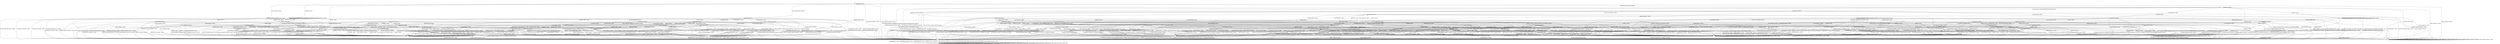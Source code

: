 digraph h20 {
s0 [label="s0"];
s1 [label="s1"];
s2 [label="s2"];
s6 [label="s6"];
s10 [label="s10"];
s12 [label="s12"];
s39 [label="s39"];
s41 [label="s41"];
s3 [label="s3"];
s4 [label="s4"];
s7 [label="s7"];
s8 [label="s8"];
s9 [label="s9"];
s11 [label="s11"];
s13 [label="s13"];
s40 [label="s40"];
s43 [label="s43"];
s45 [label="s45"];
s47 [label="s47"];
s56 [label="s56"];
s58 [label="s58"];
s5 [label="s5"];
s14 [label="s14"];
s15 [label="s15"];
s18 [label="s18"];
s19 [label="s19"];
s20 [label="s20"];
s23 [label="s23"];
s24 [label="s24"];
s29 [label="s29"];
s46 [label="s46"];
s48 [label="s48"];
s49 [label="s49"];
s50 [label="s50"];
s57 [label="s57"];
s59 [label="s59"];
s60 [label="s60"];
s62 [label="s62"];
s67 [label="s67"];
s16 [label="s16"];
s21 [label="s21"];
s22 [label="s22"];
s25 [label="s25"];
s26 [label="s26"];
s27 [label="s27"];
s30 [label="s30"];
s31 [label="s31"];
s32 [label="s32"];
s35 [label="s35"];
s51 [label="s51"];
s61 [label="s61"];
s63 [label="s63"];
s64 [label="s64"];
s65 [label="s65"];
s17 [label="s17"];
s28 [label="s28"];
s33 [label="s33"];
s34 [label="s34"];
s36 [label="s36"];
s37 [label="s37"];
s42 [label="s42"];
s52 [label="s52"];
s66 [label="s66"];
s68 [label="s68"];
s38 [label="s38"];
s44 [label="s44"];
s53 [label="s53"];
s55 [label="s55"];
s69 [label="s69"];
s70 [label="s70"];
s74 [label="s74"];
s54 [label="s54"];
s71 [label="s71"];
s73 [label="s73"];
s72 [label="s72"];
s0 -> s1 [label="RSA_CLIENT_HELLO / HELLO_VERIFY_REQUEST"];
s0 -> s2 [label="RSA_CLIENT_KEY_EXCHANGE / TIMEOUT"];
s0 -> s10 [label="CHANGE_CIPHER_SPEC / TIMEOUT"];
s0 -> s12 [label="FINISHED / TIMEOUT"];
s0 -> s0 [label="APPLICATION / TIMEOUT"];
s0 -> s39 [label="CERTIFICATE / TIMEOUT"];
s0 -> s41 [label="EMPTY_CERTIFICATE / TIMEOUT"];
s0 -> s12 [label="CERTIFICATE_VERIFY / TIMEOUT"];
s0 -> s6 [label="Alert(WARNING,CLOSE_NOTIFY) / TIMEOUT"];
s0 -> s6 [label="Alert(FATAL,UNEXPECTED_MESSAGE) / TIMEOUT"];
s1 -> s3 [label="RSA_CLIENT_HELLO / SERVER_HELLO,CERTIFICATE,SERVER_HELLO_DONE"];
s1 -> s4 [label="RSA_CLIENT_KEY_EXCHANGE / TIMEOUT"];
s1 -> s10 [label="CHANGE_CIPHER_SPEC / TIMEOUT"];
s1 -> s7 [label="FINISHED / TIMEOUT"];
s1 -> s1 [label="APPLICATION / TIMEOUT"];
s1 -> s11 [label="CERTIFICATE / TIMEOUT"];
s1 -> s13 [label="EMPTY_CERTIFICATE / TIMEOUT"];
s1 -> s7 [label="CERTIFICATE_VERIFY / TIMEOUT"];
s1 -> s6 [label="Alert(WARNING,CLOSE_NOTIFY) / Alert(WARNING,CLOSE_NOTIFY)"];
s1 -> s6 [label="Alert(FATAL,UNEXPECTED_MESSAGE) / TIMEOUT"];
s2 -> s45 [label="RSA_CLIENT_HELLO / TIMEOUT"];
s2 -> s12 [label="RSA_CLIENT_KEY_EXCHANGE / TIMEOUT"];
s2 -> s8 [label="CHANGE_CIPHER_SPEC / TIMEOUT"];
s2 -> s56 [label="FINISHED / TIMEOUT"];
s2 -> s2 [label="APPLICATION / TIMEOUT"];
s2 -> s47 [label="CERTIFICATE / TIMEOUT"];
s2 -> s47 [label="EMPTY_CERTIFICATE / TIMEOUT"];
s2 -> s40 [label="CERTIFICATE_VERIFY / TIMEOUT"];
s2 -> s6 [label="Alert(WARNING,CLOSE_NOTIFY) / TIMEOUT"];
s2 -> s6 [label="Alert(FATAL,UNEXPECTED_MESSAGE) / TIMEOUT"];
s6 -> s9 [label="RSA_CLIENT_HELLO / TIMEOUT"];
s6 -> s9 [label="RSA_CLIENT_KEY_EXCHANGE / TIMEOUT"];
s6 -> s9 [label="CHANGE_CIPHER_SPEC / TIMEOUT"];
s6 -> s9 [label="FINISHED / TIMEOUT"];
s6 -> s9 [label="APPLICATION / TIMEOUT"];
s6 -> s9 [label="CERTIFICATE / TIMEOUT"];
s6 -> s9 [label="EMPTY_CERTIFICATE / TIMEOUT"];
s6 -> s9 [label="CERTIFICATE_VERIFY / TIMEOUT"];
s6 -> s9 [label="Alert(WARNING,CLOSE_NOTIFY) / TIMEOUT"];
s6 -> s9 [label="Alert(FATAL,UNEXPECTED_MESSAGE) / TIMEOUT"];
s10 -> s10 [label="RSA_CLIENT_HELLO / TIMEOUT"];
s10 -> s10 [label="RSA_CLIENT_KEY_EXCHANGE / TIMEOUT"];
s10 -> s10 [label="CHANGE_CIPHER_SPEC / TIMEOUT"];
s10 -> s10 [label="FINISHED / TIMEOUT"];
s10 -> s10 [label="APPLICATION / TIMEOUT"];
s10 -> s10 [label="CERTIFICATE / TIMEOUT"];
s10 -> s10 [label="EMPTY_CERTIFICATE / TIMEOUT"];
s10 -> s10 [label="CERTIFICATE_VERIFY / TIMEOUT"];
s10 -> s10 [label="Alert(WARNING,CLOSE_NOTIFY) / TIMEOUT"];
s10 -> s10 [label="Alert(FATAL,UNEXPECTED_MESSAGE) / TIMEOUT"];
s12 -> s12 [label="RSA_CLIENT_HELLO / TIMEOUT"];
s12 -> s12 [label="RSA_CLIENT_KEY_EXCHANGE / TIMEOUT"];
s12 -> s10 [label="CHANGE_CIPHER_SPEC / TIMEOUT"];
s12 -> s12 [label="FINISHED / TIMEOUT"];
s12 -> s12 [label="APPLICATION / TIMEOUT"];
s12 -> s12 [label="CERTIFICATE / TIMEOUT"];
s12 -> s12 [label="EMPTY_CERTIFICATE / TIMEOUT"];
s12 -> s12 [label="CERTIFICATE_VERIFY / TIMEOUT"];
s12 -> s6 [label="Alert(WARNING,CLOSE_NOTIFY) / TIMEOUT"];
s12 -> s6 [label="Alert(FATAL,UNEXPECTED_MESSAGE) / TIMEOUT"];
s39 -> s39 [label="RSA_CLIENT_HELLO / TIMEOUT"];
s39 -> s39 [label="RSA_CLIENT_KEY_EXCHANGE / TIMEOUT"];
s39 -> s10 [label="CHANGE_CIPHER_SPEC / TIMEOUT"];
s39 -> s39 [label="FINISHED / TIMEOUT"];
s39 -> s39 [label="APPLICATION / TIMEOUT"];
s39 -> s12 [label="CERTIFICATE / TIMEOUT"];
s39 -> s12 [label="EMPTY_CERTIFICATE / TIMEOUT"];
s39 -> s43 [label="CERTIFICATE_VERIFY / TIMEOUT"];
s39 -> s6 [label="Alert(WARNING,CLOSE_NOTIFY) / TIMEOUT"];
s39 -> s6 [label="Alert(FATAL,UNEXPECTED_MESSAGE) / TIMEOUT"];
s41 -> s41 [label="RSA_CLIENT_HELLO / TIMEOUT"];
s41 -> s47 [label="RSA_CLIENT_KEY_EXCHANGE / TIMEOUT"];
s41 -> s8 [label="CHANGE_CIPHER_SPEC / TIMEOUT"];
s41 -> s58 [label="FINISHED / TIMEOUT"];
s41 -> s41 [label="APPLICATION / TIMEOUT"];
s41 -> s12 [label="CERTIFICATE / TIMEOUT"];
s41 -> s12 [label="EMPTY_CERTIFICATE / TIMEOUT"];
s41 -> s43 [label="CERTIFICATE_VERIFY / TIMEOUT"];
s41 -> s6 [label="Alert(WARNING,CLOSE_NOTIFY) / TIMEOUT"];
s41 -> s6 [label="Alert(FATAL,UNEXPECTED_MESSAGE) / TIMEOUT"];
s3 -> s6 [label="RSA_CLIENT_HELLO / Alert(FATAL,UNEXPECTED_MESSAGE)"];
s3 -> s14 [label="RSA_CLIENT_KEY_EXCHANGE / TIMEOUT"];
s3 -> s10 [label="CHANGE_CIPHER_SPEC / TIMEOUT"];
s3 -> s7 [label="FINISHED / TIMEOUT"];
s3 -> s3 [label="APPLICATION / TIMEOUT"];
s3 -> s11 [label="CERTIFICATE / TIMEOUT"];
s3 -> s13 [label="EMPTY_CERTIFICATE / TIMEOUT"];
s3 -> s7 [label="CERTIFICATE_VERIFY / TIMEOUT"];
s3 -> s6 [label="Alert(WARNING,CLOSE_NOTIFY) / Alert(WARNING,CLOSE_NOTIFY)"];
s3 -> s6 [label="Alert(FATAL,UNEXPECTED_MESSAGE) / TIMEOUT"];
s4 -> s19 [label="RSA_CLIENT_HELLO / TIMEOUT"];
s4 -> s7 [label="RSA_CLIENT_KEY_EXCHANGE / TIMEOUT"];
s4 -> s5 [label="CHANGE_CIPHER_SPEC / TIMEOUT"];
s4 -> s29 [label="FINISHED / TIMEOUT"];
s4 -> s4 [label="APPLICATION / TIMEOUT"];
s4 -> s23 [label="CERTIFICATE / TIMEOUT"];
s4 -> s23 [label="EMPTY_CERTIFICATE / TIMEOUT"];
s4 -> s15 [label="CERTIFICATE_VERIFY / TIMEOUT"];
s4 -> s6 [label="Alert(WARNING,CLOSE_NOTIFY) / Alert(WARNING,CLOSE_NOTIFY)"];
s4 -> s6 [label="Alert(FATAL,UNEXPECTED_MESSAGE) / TIMEOUT"];
s7 -> s7 [label="RSA_CLIENT_HELLO / TIMEOUT"];
s7 -> s7 [label="RSA_CLIENT_KEY_EXCHANGE / TIMEOUT"];
s7 -> s10 [label="CHANGE_CIPHER_SPEC / TIMEOUT"];
s7 -> s7 [label="FINISHED / TIMEOUT"];
s7 -> s7 [label="APPLICATION / TIMEOUT"];
s7 -> s7 [label="CERTIFICATE / TIMEOUT"];
s7 -> s7 [label="EMPTY_CERTIFICATE / TIMEOUT"];
s7 -> s7 [label="CERTIFICATE_VERIFY / TIMEOUT"];
s7 -> s6 [label="Alert(WARNING,CLOSE_NOTIFY) / Alert(WARNING,CLOSE_NOTIFY)"];
s7 -> s6 [label="Alert(FATAL,UNEXPECTED_MESSAGE) / TIMEOUT"];
s8 -> s6 [label="RSA_CLIENT_HELLO / TIMEOUT"];
s8 -> s6 [label="RSA_CLIENT_KEY_EXCHANGE / TIMEOUT"];
s8 -> s10 [label="CHANGE_CIPHER_SPEC / TIMEOUT"];
s8 -> s6 [label="FINISHED / TIMEOUT"];
s8 -> s8 [label="APPLICATION / TIMEOUT"];
s8 -> s6 [label="CERTIFICATE / TIMEOUT"];
s8 -> s6 [label="EMPTY_CERTIFICATE / TIMEOUT"];
s8 -> s6 [label="CERTIFICATE_VERIFY / TIMEOUT"];
s8 -> s8 [label="Alert(WARNING,CLOSE_NOTIFY) / TIMEOUT"];
s8 -> s8 [label="Alert(FATAL,UNEXPECTED_MESSAGE) / TIMEOUT"];
s9 -> s9 [label="RSA_CLIENT_HELLO / SOCKET_CLOSED"];
s9 -> s9 [label="RSA_CLIENT_KEY_EXCHANGE / SOCKET_CLOSED"];
s9 -> s9 [label="CHANGE_CIPHER_SPEC / SOCKET_CLOSED"];
s9 -> s9 [label="FINISHED / SOCKET_CLOSED"];
s9 -> s9 [label="APPLICATION / SOCKET_CLOSED"];
s9 -> s9 [label="CERTIFICATE / SOCKET_CLOSED"];
s9 -> s9 [label="EMPTY_CERTIFICATE / SOCKET_CLOSED"];
s9 -> s9 [label="CERTIFICATE_VERIFY / SOCKET_CLOSED"];
s9 -> s9 [label="Alert(WARNING,CLOSE_NOTIFY) / SOCKET_CLOSED"];
s9 -> s9 [label="Alert(FATAL,UNEXPECTED_MESSAGE) / SOCKET_CLOSED"];
s11 -> s11 [label="RSA_CLIENT_HELLO / TIMEOUT"];
s11 -> s11 [label="RSA_CLIENT_KEY_EXCHANGE / TIMEOUT"];
s11 -> s10 [label="CHANGE_CIPHER_SPEC / TIMEOUT"];
s11 -> s11 [label="FINISHED / TIMEOUT"];
s11 -> s11 [label="APPLICATION / TIMEOUT"];
s11 -> s7 [label="CERTIFICATE / TIMEOUT"];
s11 -> s7 [label="EMPTY_CERTIFICATE / TIMEOUT"];
s11 -> s18 [label="CERTIFICATE_VERIFY / TIMEOUT"];
s11 -> s6 [label="Alert(WARNING,CLOSE_NOTIFY) / Alert(WARNING,CLOSE_NOTIFY)"];
s11 -> s6 [label="Alert(FATAL,UNEXPECTED_MESSAGE) / TIMEOUT"];
s13 -> s20 [label="RSA_CLIENT_HELLO / TIMEOUT"];
s13 -> s23 [label="RSA_CLIENT_KEY_EXCHANGE / TIMEOUT"];
s13 -> s5 [label="CHANGE_CIPHER_SPEC / TIMEOUT"];
s13 -> s24 [label="FINISHED / TIMEOUT"];
s13 -> s13 [label="APPLICATION / TIMEOUT"];
s13 -> s7 [label="CERTIFICATE / TIMEOUT"];
s13 -> s7 [label="EMPTY_CERTIFICATE / TIMEOUT"];
s13 -> s18 [label="CERTIFICATE_VERIFY / TIMEOUT"];
s13 -> s6 [label="Alert(WARNING,CLOSE_NOTIFY) / Alert(WARNING,CLOSE_NOTIFY)"];
s13 -> s6 [label="Alert(FATAL,UNEXPECTED_MESSAGE) / TIMEOUT"];
s40 -> s46 [label="RSA_CLIENT_HELLO / TIMEOUT"];
s40 -> s12 [label="RSA_CLIENT_KEY_EXCHANGE / TIMEOUT"];
s40 -> s8 [label="CHANGE_CIPHER_SPEC / TIMEOUT"];
s40 -> s57 [label="FINISHED / TIMEOUT"];
s40 -> s40 [label="APPLICATION / TIMEOUT"];
s40 -> s48 [label="CERTIFICATE / TIMEOUT"];
s40 -> s48 [label="EMPTY_CERTIFICATE / TIMEOUT"];
s40 -> s12 [label="CERTIFICATE_VERIFY / TIMEOUT"];
s40 -> s6 [label="Alert(WARNING,CLOSE_NOTIFY) / TIMEOUT"];
s40 -> s6 [label="Alert(FATAL,UNEXPECTED_MESSAGE) / TIMEOUT"];
s43 -> s49 [label="RSA_CLIENT_HELLO / TIMEOUT"];
s43 -> s48 [label="RSA_CLIENT_KEY_EXCHANGE / TIMEOUT"];
s43 -> s8 [label="CHANGE_CIPHER_SPEC / TIMEOUT"];
s43 -> s59 [label="FINISHED / TIMEOUT"];
s43 -> s43 [label="APPLICATION / TIMEOUT"];
s43 -> s12 [label="CERTIFICATE / TIMEOUT"];
s43 -> s12 [label="EMPTY_CERTIFICATE / TIMEOUT"];
s43 -> s12 [label="CERTIFICATE_VERIFY / TIMEOUT"];
s43 -> s6 [label="Alert(WARNING,CLOSE_NOTIFY) / TIMEOUT"];
s43 -> s6 [label="Alert(FATAL,UNEXPECTED_MESSAGE) / TIMEOUT"];
s45 -> s12 [label="RSA_CLIENT_HELLO / TIMEOUT"];
s45 -> s12 [label="RSA_CLIENT_KEY_EXCHANGE / TIMEOUT"];
s45 -> s8 [label="CHANGE_CIPHER_SPEC / TIMEOUT"];
s45 -> s60 [label="FINISHED / TIMEOUT"];
s45 -> s45 [label="APPLICATION / TIMEOUT"];
s45 -> s50 [label="CERTIFICATE / TIMEOUT"];
s45 -> s50 [label="EMPTY_CERTIFICATE / TIMEOUT"];
s45 -> s46 [label="CERTIFICATE_VERIFY / TIMEOUT"];
s45 -> s6 [label="Alert(WARNING,CLOSE_NOTIFY) / TIMEOUT"];
s45 -> s6 [label="Alert(FATAL,UNEXPECTED_MESSAGE) / TIMEOUT"];
s47 -> s50 [label="RSA_CLIENT_HELLO / TIMEOUT"];
s47 -> s12 [label="RSA_CLIENT_KEY_EXCHANGE / TIMEOUT"];
s47 -> s8 [label="CHANGE_CIPHER_SPEC / TIMEOUT"];
s47 -> s62 [label="FINISHED / TIMEOUT"];
s47 -> s47 [label="APPLICATION / TIMEOUT"];
s47 -> s12 [label="CERTIFICATE / TIMEOUT"];
s47 -> s12 [label="EMPTY_CERTIFICATE / TIMEOUT"];
s47 -> s48 [label="CERTIFICATE_VERIFY / TIMEOUT"];
s47 -> s6 [label="Alert(WARNING,CLOSE_NOTIFY) / TIMEOUT"];
s47 -> s6 [label="Alert(FATAL,UNEXPECTED_MESSAGE) / TIMEOUT"];
s56 -> s60 [label="RSA_CLIENT_HELLO / TIMEOUT"];
s56 -> s12 [label="RSA_CLIENT_KEY_EXCHANGE / TIMEOUT"];
s56 -> s8 [label="CHANGE_CIPHER_SPEC / TIMEOUT"];
s56 -> s12 [label="FINISHED / TIMEOUT"];
s56 -> s56 [label="APPLICATION / TIMEOUT"];
s56 -> s62 [label="CERTIFICATE / TIMEOUT"];
s56 -> s62 [label="EMPTY_CERTIFICATE / TIMEOUT"];
s56 -> s57 [label="CERTIFICATE_VERIFY / TIMEOUT"];
s56 -> s6 [label="Alert(WARNING,CLOSE_NOTIFY) / TIMEOUT"];
s56 -> s6 [label="Alert(FATAL,UNEXPECTED_MESSAGE) / TIMEOUT"];
s58 -> s67 [label="RSA_CLIENT_HELLO / TIMEOUT"];
s58 -> s62 [label="RSA_CLIENT_KEY_EXCHANGE / TIMEOUT"];
s58 -> s8 [label="CHANGE_CIPHER_SPEC / TIMEOUT"];
s58 -> s12 [label="FINISHED / TIMEOUT"];
s58 -> s58 [label="APPLICATION / TIMEOUT"];
s58 -> s12 [label="CERTIFICATE / TIMEOUT"];
s58 -> s12 [label="EMPTY_CERTIFICATE / TIMEOUT"];
s58 -> s59 [label="CERTIFICATE_VERIFY / TIMEOUT"];
s58 -> s6 [label="Alert(WARNING,CLOSE_NOTIFY) / TIMEOUT"];
s58 -> s6 [label="Alert(FATAL,UNEXPECTED_MESSAGE) / TIMEOUT"];
s5 -> s6 [label="RSA_CLIENT_HELLO / Alert(FATAL,UNEXPECTED_MESSAGE)"];
s5 -> s6 [label="RSA_CLIENT_KEY_EXCHANGE / Alert(FATAL,UNEXPECTED_MESSAGE)"];
s5 -> s10 [label="CHANGE_CIPHER_SPEC / TIMEOUT"];
s5 -> s6 [label="FINISHED / Alert(FATAL,UNEXPECTED_MESSAGE)"];
s5 -> s5 [label="APPLICATION / TIMEOUT"];
s5 -> s6 [label="CERTIFICATE / Alert(FATAL,UNEXPECTED_MESSAGE)"];
s5 -> s6 [label="EMPTY_CERTIFICATE / Alert(FATAL,UNEXPECTED_MESSAGE)"];
s5 -> s6 [label="CERTIFICATE_VERIFY / Alert(FATAL,UNEXPECTED_MESSAGE)"];
s5 -> s5 [label="Alert(WARNING,CLOSE_NOTIFY) / TIMEOUT"];
s5 -> s5 [label="Alert(FATAL,UNEXPECTED_MESSAGE) / TIMEOUT"];
s14 -> s19 [label="RSA_CLIENT_HELLO / TIMEOUT"];
s14 -> s7 [label="RSA_CLIENT_KEY_EXCHANGE / TIMEOUT"];
s14 -> s16 [label="CHANGE_CIPHER_SPEC / TIMEOUT"];
s14 -> s29 [label="FINISHED / TIMEOUT"];
s14 -> s14 [label="APPLICATION / TIMEOUT"];
s14 -> s23 [label="CERTIFICATE / TIMEOUT"];
s14 -> s23 [label="EMPTY_CERTIFICATE / TIMEOUT"];
s14 -> s15 [label="CERTIFICATE_VERIFY / TIMEOUT"];
s14 -> s6 [label="Alert(WARNING,CLOSE_NOTIFY) / Alert(WARNING,CLOSE_NOTIFY)"];
s14 -> s6 [label="Alert(FATAL,UNEXPECTED_MESSAGE) / TIMEOUT"];
s15 -> s21 [label="RSA_CLIENT_HELLO / TIMEOUT"];
s15 -> s7 [label="RSA_CLIENT_KEY_EXCHANGE / TIMEOUT"];
s15 -> s5 [label="CHANGE_CIPHER_SPEC / TIMEOUT"];
s15 -> s30 [label="FINISHED / TIMEOUT"];
s15 -> s15 [label="APPLICATION / TIMEOUT"];
s15 -> s25 [label="CERTIFICATE / TIMEOUT"];
s15 -> s25 [label="EMPTY_CERTIFICATE / TIMEOUT"];
s15 -> s7 [label="CERTIFICATE_VERIFY / TIMEOUT"];
s15 -> s6 [label="Alert(WARNING,CLOSE_NOTIFY) / Alert(WARNING,CLOSE_NOTIFY)"];
s15 -> s6 [label="Alert(FATAL,UNEXPECTED_MESSAGE) / TIMEOUT"];
s18 -> s22 [label="RSA_CLIENT_HELLO / TIMEOUT"];
s18 -> s25 [label="RSA_CLIENT_KEY_EXCHANGE / TIMEOUT"];
s18 -> s5 [label="CHANGE_CIPHER_SPEC / TIMEOUT"];
s18 -> s26 [label="FINISHED / TIMEOUT"];
s18 -> s18 [label="APPLICATION / TIMEOUT"];
s18 -> s7 [label="CERTIFICATE / TIMEOUT"];
s18 -> s7 [label="EMPTY_CERTIFICATE / TIMEOUT"];
s18 -> s7 [label="CERTIFICATE_VERIFY / TIMEOUT"];
s18 -> s6 [label="Alert(WARNING,CLOSE_NOTIFY) / Alert(WARNING,CLOSE_NOTIFY)"];
s18 -> s6 [label="Alert(FATAL,UNEXPECTED_MESSAGE) / TIMEOUT"];
s19 -> s7 [label="RSA_CLIENT_HELLO / TIMEOUT"];
s19 -> s7 [label="RSA_CLIENT_KEY_EXCHANGE / TIMEOUT"];
s19 -> s5 [label="CHANGE_CIPHER_SPEC / TIMEOUT"];
s19 -> s31 [label="FINISHED / TIMEOUT"];
s19 -> s19 [label="APPLICATION / TIMEOUT"];
s19 -> s27 [label="CERTIFICATE / TIMEOUT"];
s19 -> s27 [label="EMPTY_CERTIFICATE / TIMEOUT"];
s19 -> s21 [label="CERTIFICATE_VERIFY / TIMEOUT"];
s19 -> s6 [label="Alert(WARNING,CLOSE_NOTIFY) / Alert(WARNING,CLOSE_NOTIFY)"];
s19 -> s6 [label="Alert(FATAL,UNEXPECTED_MESSAGE) / TIMEOUT"];
s20 -> s7 [label="RSA_CLIENT_HELLO / TIMEOUT"];
s20 -> s27 [label="RSA_CLIENT_KEY_EXCHANGE / TIMEOUT"];
s20 -> s5 [label="CHANGE_CIPHER_SPEC / TIMEOUT"];
s20 -> s32 [label="FINISHED / TIMEOUT"];
s20 -> s20 [label="APPLICATION / TIMEOUT"];
s20 -> s7 [label="CERTIFICATE / TIMEOUT"];
s20 -> s7 [label="EMPTY_CERTIFICATE / TIMEOUT"];
s20 -> s22 [label="CERTIFICATE_VERIFY / TIMEOUT"];
s20 -> s6 [label="Alert(WARNING,CLOSE_NOTIFY) / Alert(WARNING,CLOSE_NOTIFY)"];
s20 -> s6 [label="Alert(FATAL,UNEXPECTED_MESSAGE) / TIMEOUT"];
s23 -> s27 [label="RSA_CLIENT_HELLO / TIMEOUT"];
s23 -> s7 [label="RSA_CLIENT_KEY_EXCHANGE / TIMEOUT"];
s23 -> s5 [label="CHANGE_CIPHER_SPEC / TIMEOUT"];
s23 -> s35 [label="FINISHED / TIMEOUT"];
s23 -> s23 [label="APPLICATION / TIMEOUT"];
s23 -> s7 [label="CERTIFICATE / TIMEOUT"];
s23 -> s7 [label="EMPTY_CERTIFICATE / TIMEOUT"];
s23 -> s25 [label="CERTIFICATE_VERIFY / TIMEOUT"];
s23 -> s6 [label="Alert(WARNING,CLOSE_NOTIFY) / Alert(WARNING,CLOSE_NOTIFY)"];
s23 -> s6 [label="Alert(FATAL,UNEXPECTED_MESSAGE) / TIMEOUT"];
s24 -> s32 [label="RSA_CLIENT_HELLO / TIMEOUT"];
s24 -> s35 [label="RSA_CLIENT_KEY_EXCHANGE / TIMEOUT"];
s24 -> s5 [label="CHANGE_CIPHER_SPEC / TIMEOUT"];
s24 -> s7 [label="FINISHED / TIMEOUT"];
s24 -> s24 [label="APPLICATION / TIMEOUT"];
s24 -> s7 [label="CERTIFICATE / TIMEOUT"];
s24 -> s7 [label="EMPTY_CERTIFICATE / TIMEOUT"];
s24 -> s26 [label="CERTIFICATE_VERIFY / TIMEOUT"];
s24 -> s6 [label="Alert(WARNING,CLOSE_NOTIFY) / Alert(WARNING,CLOSE_NOTIFY)"];
s24 -> s6 [label="Alert(FATAL,UNEXPECTED_MESSAGE) / TIMEOUT"];
s29 -> s31 [label="RSA_CLIENT_HELLO / TIMEOUT"];
s29 -> s7 [label="RSA_CLIENT_KEY_EXCHANGE / TIMEOUT"];
s29 -> s5 [label="CHANGE_CIPHER_SPEC / TIMEOUT"];
s29 -> s7 [label="FINISHED / TIMEOUT"];
s29 -> s29 [label="APPLICATION / TIMEOUT"];
s29 -> s35 [label="CERTIFICATE / TIMEOUT"];
s29 -> s35 [label="EMPTY_CERTIFICATE / TIMEOUT"];
s29 -> s30 [label="CERTIFICATE_VERIFY / TIMEOUT"];
s29 -> s6 [label="Alert(WARNING,CLOSE_NOTIFY) / Alert(WARNING,CLOSE_NOTIFY)"];
s29 -> s6 [label="Alert(FATAL,UNEXPECTED_MESSAGE) / TIMEOUT"];
s46 -> s12 [label="RSA_CLIENT_HELLO / TIMEOUT"];
s46 -> s12 [label="RSA_CLIENT_KEY_EXCHANGE / TIMEOUT"];
s46 -> s8 [label="CHANGE_CIPHER_SPEC / TIMEOUT"];
s46 -> s61 [label="FINISHED / TIMEOUT"];
s46 -> s46 [label="APPLICATION / TIMEOUT"];
s46 -> s51 [label="CERTIFICATE / TIMEOUT"];
s46 -> s51 [label="EMPTY_CERTIFICATE / TIMEOUT"];
s46 -> s12 [label="CERTIFICATE_VERIFY / TIMEOUT"];
s46 -> s6 [label="Alert(WARNING,CLOSE_NOTIFY) / TIMEOUT"];
s46 -> s6 [label="Alert(FATAL,UNEXPECTED_MESSAGE) / TIMEOUT"];
s48 -> s51 [label="RSA_CLIENT_HELLO / TIMEOUT"];
s48 -> s12 [label="RSA_CLIENT_KEY_EXCHANGE / TIMEOUT"];
s48 -> s8 [label="CHANGE_CIPHER_SPEC / TIMEOUT"];
s48 -> s63 [label="FINISHED / TIMEOUT"];
s48 -> s48 [label="APPLICATION / TIMEOUT"];
s48 -> s12 [label="CERTIFICATE / TIMEOUT"];
s48 -> s12 [label="EMPTY_CERTIFICATE / TIMEOUT"];
s48 -> s12 [label="CERTIFICATE_VERIFY / TIMEOUT"];
s48 -> s6 [label="Alert(WARNING,CLOSE_NOTIFY) / TIMEOUT"];
s48 -> s6 [label="Alert(FATAL,UNEXPECTED_MESSAGE) / TIMEOUT"];
s49 -> s12 [label="RSA_CLIENT_HELLO / TIMEOUT"];
s49 -> s51 [label="RSA_CLIENT_KEY_EXCHANGE / TIMEOUT"];
s49 -> s8 [label="CHANGE_CIPHER_SPEC / TIMEOUT"];
s49 -> s64 [label="FINISHED / TIMEOUT"];
s49 -> s49 [label="APPLICATION / TIMEOUT"];
s49 -> s12 [label="CERTIFICATE / TIMEOUT"];
s49 -> s12 [label="EMPTY_CERTIFICATE / TIMEOUT"];
s49 -> s12 [label="CERTIFICATE_VERIFY / TIMEOUT"];
s49 -> s6 [label="Alert(WARNING,CLOSE_NOTIFY) / TIMEOUT"];
s49 -> s6 [label="Alert(FATAL,UNEXPECTED_MESSAGE) / TIMEOUT"];
s50 -> s12 [label="RSA_CLIENT_HELLO / TIMEOUT"];
s50 -> s12 [label="RSA_CLIENT_KEY_EXCHANGE / TIMEOUT"];
s50 -> s8 [label="CHANGE_CIPHER_SPEC / TIMEOUT"];
s50 -> s65 [label="FINISHED / TIMEOUT"];
s50 -> s50 [label="APPLICATION / TIMEOUT"];
s50 -> s12 [label="CERTIFICATE / TIMEOUT"];
s50 -> s12 [label="EMPTY_CERTIFICATE / TIMEOUT"];
s50 -> s51 [label="CERTIFICATE_VERIFY / TIMEOUT"];
s50 -> s6 [label="Alert(WARNING,CLOSE_NOTIFY) / TIMEOUT"];
s50 -> s6 [label="Alert(FATAL,UNEXPECTED_MESSAGE) / TIMEOUT"];
s57 -> s61 [label="RSA_CLIENT_HELLO / TIMEOUT"];
s57 -> s12 [label="RSA_CLIENT_KEY_EXCHANGE / TIMEOUT"];
s57 -> s8 [label="CHANGE_CIPHER_SPEC / TIMEOUT"];
s57 -> s12 [label="FINISHED / TIMEOUT"];
s57 -> s57 [label="APPLICATION / TIMEOUT"];
s57 -> s63 [label="CERTIFICATE / TIMEOUT"];
s57 -> s63 [label="EMPTY_CERTIFICATE / TIMEOUT"];
s57 -> s12 [label="CERTIFICATE_VERIFY / TIMEOUT"];
s57 -> s6 [label="Alert(WARNING,CLOSE_NOTIFY) / TIMEOUT"];
s57 -> s6 [label="Alert(FATAL,UNEXPECTED_MESSAGE) / TIMEOUT"];
s59 -> s64 [label="RSA_CLIENT_HELLO / TIMEOUT"];
s59 -> s63 [label="RSA_CLIENT_KEY_EXCHANGE / TIMEOUT"];
s59 -> s8 [label="CHANGE_CIPHER_SPEC / TIMEOUT"];
s59 -> s12 [label="FINISHED / TIMEOUT"];
s59 -> s59 [label="APPLICATION / TIMEOUT"];
s59 -> s12 [label="CERTIFICATE / TIMEOUT"];
s59 -> s12 [label="EMPTY_CERTIFICATE / TIMEOUT"];
s59 -> s12 [label="CERTIFICATE_VERIFY / TIMEOUT"];
s59 -> s6 [label="Alert(WARNING,CLOSE_NOTIFY) / TIMEOUT"];
s59 -> s6 [label="Alert(FATAL,UNEXPECTED_MESSAGE) / TIMEOUT"];
s60 -> s12 [label="RSA_CLIENT_HELLO / TIMEOUT"];
s60 -> s12 [label="RSA_CLIENT_KEY_EXCHANGE / TIMEOUT"];
s60 -> s8 [label="CHANGE_CIPHER_SPEC / TIMEOUT"];
s60 -> s12 [label="FINISHED / TIMEOUT"];
s60 -> s60 [label="APPLICATION / TIMEOUT"];
s60 -> s65 [label="CERTIFICATE / TIMEOUT"];
s60 -> s65 [label="EMPTY_CERTIFICATE / TIMEOUT"];
s60 -> s61 [label="CERTIFICATE_VERIFY / TIMEOUT"];
s60 -> s6 [label="Alert(WARNING,CLOSE_NOTIFY) / TIMEOUT"];
s60 -> s6 [label="Alert(FATAL,UNEXPECTED_MESSAGE) / TIMEOUT"];
s62 -> s65 [label="RSA_CLIENT_HELLO / TIMEOUT"];
s62 -> s12 [label="RSA_CLIENT_KEY_EXCHANGE / TIMEOUT"];
s62 -> s8 [label="CHANGE_CIPHER_SPEC / TIMEOUT"];
s62 -> s12 [label="FINISHED / TIMEOUT"];
s62 -> s62 [label="APPLICATION / TIMEOUT"];
s62 -> s12 [label="CERTIFICATE / TIMEOUT"];
s62 -> s12 [label="EMPTY_CERTIFICATE / TIMEOUT"];
s62 -> s63 [label="CERTIFICATE_VERIFY / TIMEOUT"];
s62 -> s6 [label="Alert(WARNING,CLOSE_NOTIFY) / TIMEOUT"];
s62 -> s6 [label="Alert(FATAL,UNEXPECTED_MESSAGE) / TIMEOUT"];
s67 -> s12 [label="RSA_CLIENT_HELLO / TIMEOUT"];
s67 -> s65 [label="RSA_CLIENT_KEY_EXCHANGE / TIMEOUT"];
s67 -> s8 [label="CHANGE_CIPHER_SPEC / TIMEOUT"];
s67 -> s12 [label="FINISHED / TIMEOUT"];
s67 -> s67 [label="APPLICATION / TIMEOUT"];
s67 -> s12 [label="CERTIFICATE / TIMEOUT"];
s67 -> s12 [label="EMPTY_CERTIFICATE / TIMEOUT"];
s67 -> s64 [label="CERTIFICATE_VERIFY / TIMEOUT"];
s67 -> s6 [label="Alert(WARNING,CLOSE_NOTIFY) / TIMEOUT"];
s67 -> s6 [label="Alert(FATAL,UNEXPECTED_MESSAGE) / TIMEOUT"];
s16 -> s68 [label="RSA_CLIENT_HELLO / TIMEOUT"];
s16 -> s7 [label="RSA_CLIENT_KEY_EXCHANGE / TIMEOUT"];
s16 -> s10 [label="CHANGE_CIPHER_SPEC / TIMEOUT"];
s16 -> s17 [label="FINISHED / CHANGE_CIPHER_SPEC,FINISHED,CHANGE_CIPHER_SPEC,FINISHED"];
s16 -> s16 [label="APPLICATION / TIMEOUT"];
s16 -> s52 [label="CERTIFICATE / TIMEOUT"];
s16 -> s52 [label="EMPTY_CERTIFICATE / TIMEOUT"];
s16 -> s42 [label="CERTIFICATE_VERIFY / TIMEOUT"];
s16 -> s16 [label="Alert(WARNING,CLOSE_NOTIFY) / TIMEOUT"];
s16 -> s16 [label="Alert(FATAL,UNEXPECTED_MESSAGE) / TIMEOUT"];
s21 -> s7 [label="RSA_CLIENT_HELLO / TIMEOUT"];
s21 -> s7 [label="RSA_CLIENT_KEY_EXCHANGE / TIMEOUT"];
s21 -> s5 [label="CHANGE_CIPHER_SPEC / TIMEOUT"];
s21 -> s33 [label="FINISHED / TIMEOUT"];
s21 -> s21 [label="APPLICATION / TIMEOUT"];
s21 -> s28 [label="CERTIFICATE / TIMEOUT"];
s21 -> s28 [label="EMPTY_CERTIFICATE / TIMEOUT"];
s21 -> s7 [label="CERTIFICATE_VERIFY / TIMEOUT"];
s21 -> s6 [label="Alert(WARNING,CLOSE_NOTIFY) / Alert(WARNING,CLOSE_NOTIFY)"];
s21 -> s6 [label="Alert(FATAL,UNEXPECTED_MESSAGE) / TIMEOUT"];
s22 -> s7 [label="RSA_CLIENT_HELLO / TIMEOUT"];
s22 -> s28 [label="RSA_CLIENT_KEY_EXCHANGE / TIMEOUT"];
s22 -> s5 [label="CHANGE_CIPHER_SPEC / TIMEOUT"];
s22 -> s34 [label="FINISHED / TIMEOUT"];
s22 -> s22 [label="APPLICATION / TIMEOUT"];
s22 -> s7 [label="CERTIFICATE / TIMEOUT"];
s22 -> s7 [label="EMPTY_CERTIFICATE / TIMEOUT"];
s22 -> s7 [label="CERTIFICATE_VERIFY / TIMEOUT"];
s22 -> s6 [label="Alert(WARNING,CLOSE_NOTIFY) / Alert(WARNING,CLOSE_NOTIFY)"];
s22 -> s6 [label="Alert(FATAL,UNEXPECTED_MESSAGE) / TIMEOUT"];
s25 -> s28 [label="RSA_CLIENT_HELLO / TIMEOUT"];
s25 -> s7 [label="RSA_CLIENT_KEY_EXCHANGE / TIMEOUT"];
s25 -> s5 [label="CHANGE_CIPHER_SPEC / TIMEOUT"];
s25 -> s36 [label="FINISHED / TIMEOUT"];
s25 -> s25 [label="APPLICATION / TIMEOUT"];
s25 -> s7 [label="CERTIFICATE / TIMEOUT"];
s25 -> s7 [label="EMPTY_CERTIFICATE / TIMEOUT"];
s25 -> s7 [label="CERTIFICATE_VERIFY / TIMEOUT"];
s25 -> s6 [label="Alert(WARNING,CLOSE_NOTIFY) / Alert(WARNING,CLOSE_NOTIFY)"];
s25 -> s6 [label="Alert(FATAL,UNEXPECTED_MESSAGE) / TIMEOUT"];
s26 -> s34 [label="RSA_CLIENT_HELLO / TIMEOUT"];
s26 -> s36 [label="RSA_CLIENT_KEY_EXCHANGE / TIMEOUT"];
s26 -> s5 [label="CHANGE_CIPHER_SPEC / TIMEOUT"];
s26 -> s7 [label="FINISHED / TIMEOUT"];
s26 -> s26 [label="APPLICATION / TIMEOUT"];
s26 -> s7 [label="CERTIFICATE / TIMEOUT"];
s26 -> s7 [label="EMPTY_CERTIFICATE / TIMEOUT"];
s26 -> s7 [label="CERTIFICATE_VERIFY / TIMEOUT"];
s26 -> s6 [label="Alert(WARNING,CLOSE_NOTIFY) / Alert(WARNING,CLOSE_NOTIFY)"];
s26 -> s6 [label="Alert(FATAL,UNEXPECTED_MESSAGE) / TIMEOUT"];
s27 -> s7 [label="RSA_CLIENT_HELLO / TIMEOUT"];
s27 -> s7 [label="RSA_CLIENT_KEY_EXCHANGE / TIMEOUT"];
s27 -> s5 [label="CHANGE_CIPHER_SPEC / TIMEOUT"];
s27 -> s37 [label="FINISHED / TIMEOUT"];
s27 -> s27 [label="APPLICATION / TIMEOUT"];
s27 -> s7 [label="CERTIFICATE / TIMEOUT"];
s27 -> s7 [label="EMPTY_CERTIFICATE / TIMEOUT"];
s27 -> s28 [label="CERTIFICATE_VERIFY / TIMEOUT"];
s27 -> s6 [label="Alert(WARNING,CLOSE_NOTIFY) / Alert(WARNING,CLOSE_NOTIFY)"];
s27 -> s6 [label="Alert(FATAL,UNEXPECTED_MESSAGE) / TIMEOUT"];
s30 -> s33 [label="RSA_CLIENT_HELLO / TIMEOUT"];
s30 -> s7 [label="RSA_CLIENT_KEY_EXCHANGE / TIMEOUT"];
s30 -> s5 [label="CHANGE_CIPHER_SPEC / TIMEOUT"];
s30 -> s7 [label="FINISHED / TIMEOUT"];
s30 -> s30 [label="APPLICATION / TIMEOUT"];
s30 -> s36 [label="CERTIFICATE / TIMEOUT"];
s30 -> s36 [label="EMPTY_CERTIFICATE / TIMEOUT"];
s30 -> s7 [label="CERTIFICATE_VERIFY / TIMEOUT"];
s30 -> s6 [label="Alert(WARNING,CLOSE_NOTIFY) / Alert(WARNING,CLOSE_NOTIFY)"];
s30 -> s6 [label="Alert(FATAL,UNEXPECTED_MESSAGE) / TIMEOUT"];
s31 -> s7 [label="RSA_CLIENT_HELLO / TIMEOUT"];
s31 -> s7 [label="RSA_CLIENT_KEY_EXCHANGE / TIMEOUT"];
s31 -> s5 [label="CHANGE_CIPHER_SPEC / TIMEOUT"];
s31 -> s7 [label="FINISHED / TIMEOUT"];
s31 -> s31 [label="APPLICATION / TIMEOUT"];
s31 -> s37 [label="CERTIFICATE / TIMEOUT"];
s31 -> s37 [label="EMPTY_CERTIFICATE / TIMEOUT"];
s31 -> s33 [label="CERTIFICATE_VERIFY / TIMEOUT"];
s31 -> s6 [label="Alert(WARNING,CLOSE_NOTIFY) / Alert(WARNING,CLOSE_NOTIFY)"];
s31 -> s6 [label="Alert(FATAL,UNEXPECTED_MESSAGE) / TIMEOUT"];
s32 -> s7 [label="RSA_CLIENT_HELLO / TIMEOUT"];
s32 -> s37 [label="RSA_CLIENT_KEY_EXCHANGE / TIMEOUT"];
s32 -> s5 [label="CHANGE_CIPHER_SPEC / TIMEOUT"];
s32 -> s7 [label="FINISHED / TIMEOUT"];
s32 -> s32 [label="APPLICATION / TIMEOUT"];
s32 -> s7 [label="CERTIFICATE / TIMEOUT"];
s32 -> s7 [label="EMPTY_CERTIFICATE / TIMEOUT"];
s32 -> s34 [label="CERTIFICATE_VERIFY / TIMEOUT"];
s32 -> s6 [label="Alert(WARNING,CLOSE_NOTIFY) / Alert(WARNING,CLOSE_NOTIFY)"];
s32 -> s6 [label="Alert(FATAL,UNEXPECTED_MESSAGE) / TIMEOUT"];
s35 -> s37 [label="RSA_CLIENT_HELLO / TIMEOUT"];
s35 -> s7 [label="RSA_CLIENT_KEY_EXCHANGE / TIMEOUT"];
s35 -> s5 [label="CHANGE_CIPHER_SPEC / TIMEOUT"];
s35 -> s7 [label="FINISHED / TIMEOUT"];
s35 -> s35 [label="APPLICATION / TIMEOUT"];
s35 -> s7 [label="CERTIFICATE / TIMEOUT"];
s35 -> s7 [label="EMPTY_CERTIFICATE / TIMEOUT"];
s35 -> s36 [label="CERTIFICATE_VERIFY / TIMEOUT"];
s35 -> s6 [label="Alert(WARNING,CLOSE_NOTIFY) / Alert(WARNING,CLOSE_NOTIFY)"];
s35 -> s6 [label="Alert(FATAL,UNEXPECTED_MESSAGE) / TIMEOUT"];
s51 -> s12 [label="RSA_CLIENT_HELLO / TIMEOUT"];
s51 -> s12 [label="RSA_CLIENT_KEY_EXCHANGE / TIMEOUT"];
s51 -> s8 [label="CHANGE_CIPHER_SPEC / TIMEOUT"];
s51 -> s66 [label="FINISHED / TIMEOUT"];
s51 -> s51 [label="APPLICATION / TIMEOUT"];
s51 -> s12 [label="CERTIFICATE / TIMEOUT"];
s51 -> s12 [label="EMPTY_CERTIFICATE / TIMEOUT"];
s51 -> s12 [label="CERTIFICATE_VERIFY / TIMEOUT"];
s51 -> s6 [label="Alert(WARNING,CLOSE_NOTIFY) / TIMEOUT"];
s51 -> s6 [label="Alert(FATAL,UNEXPECTED_MESSAGE) / TIMEOUT"];
s61 -> s12 [label="RSA_CLIENT_HELLO / TIMEOUT"];
s61 -> s12 [label="RSA_CLIENT_KEY_EXCHANGE / TIMEOUT"];
s61 -> s8 [label="CHANGE_CIPHER_SPEC / TIMEOUT"];
s61 -> s12 [label="FINISHED / TIMEOUT"];
s61 -> s61 [label="APPLICATION / TIMEOUT"];
s61 -> s66 [label="CERTIFICATE / TIMEOUT"];
s61 -> s66 [label="EMPTY_CERTIFICATE / TIMEOUT"];
s61 -> s12 [label="CERTIFICATE_VERIFY / TIMEOUT"];
s61 -> s6 [label="Alert(WARNING,CLOSE_NOTIFY) / TIMEOUT"];
s61 -> s6 [label="Alert(FATAL,UNEXPECTED_MESSAGE) / TIMEOUT"];
s63 -> s66 [label="RSA_CLIENT_HELLO / TIMEOUT"];
s63 -> s12 [label="RSA_CLIENT_KEY_EXCHANGE / TIMEOUT"];
s63 -> s8 [label="CHANGE_CIPHER_SPEC / TIMEOUT"];
s63 -> s12 [label="FINISHED / TIMEOUT"];
s63 -> s63 [label="APPLICATION / TIMEOUT"];
s63 -> s12 [label="CERTIFICATE / TIMEOUT"];
s63 -> s12 [label="EMPTY_CERTIFICATE / TIMEOUT"];
s63 -> s12 [label="CERTIFICATE_VERIFY / TIMEOUT"];
s63 -> s6 [label="Alert(WARNING,CLOSE_NOTIFY) / TIMEOUT"];
s63 -> s6 [label="Alert(FATAL,UNEXPECTED_MESSAGE) / TIMEOUT"];
s64 -> s12 [label="RSA_CLIENT_HELLO / TIMEOUT"];
s64 -> s66 [label="RSA_CLIENT_KEY_EXCHANGE / TIMEOUT"];
s64 -> s8 [label="CHANGE_CIPHER_SPEC / TIMEOUT"];
s64 -> s12 [label="FINISHED / TIMEOUT"];
s64 -> s64 [label="APPLICATION / TIMEOUT"];
s64 -> s12 [label="CERTIFICATE / TIMEOUT"];
s64 -> s12 [label="EMPTY_CERTIFICATE / TIMEOUT"];
s64 -> s12 [label="CERTIFICATE_VERIFY / TIMEOUT"];
s64 -> s6 [label="Alert(WARNING,CLOSE_NOTIFY) / TIMEOUT"];
s64 -> s6 [label="Alert(FATAL,UNEXPECTED_MESSAGE) / TIMEOUT"];
s65 -> s12 [label="RSA_CLIENT_HELLO / TIMEOUT"];
s65 -> s12 [label="RSA_CLIENT_KEY_EXCHANGE / TIMEOUT"];
s65 -> s8 [label="CHANGE_CIPHER_SPEC / TIMEOUT"];
s65 -> s12 [label="FINISHED / TIMEOUT"];
s65 -> s65 [label="APPLICATION / TIMEOUT"];
s65 -> s12 [label="CERTIFICATE / TIMEOUT"];
s65 -> s12 [label="EMPTY_CERTIFICATE / TIMEOUT"];
s65 -> s66 [label="CERTIFICATE_VERIFY / TIMEOUT"];
s65 -> s6 [label="Alert(WARNING,CLOSE_NOTIFY) / TIMEOUT"];
s65 -> s6 [label="Alert(FATAL,UNEXPECTED_MESSAGE) / TIMEOUT"];
s17 -> s17 [label="RSA_CLIENT_HELLO / TIMEOUT"];
s17 -> s17 [label="RSA_CLIENT_KEY_EXCHANGE / TIMEOUT"];
s17 -> s10 [label="CHANGE_CIPHER_SPEC / TIMEOUT"];
s17 -> s17 [label="FINISHED / TIMEOUT"];
s17 -> s6 [label="APPLICATION / APPLICATION"];
s17 -> s17 [label="CERTIFICATE / TIMEOUT"];
s17 -> s17 [label="EMPTY_CERTIFICATE / TIMEOUT"];
s17 -> s17 [label="CERTIFICATE_VERIFY / TIMEOUT"];
s17 -> s6 [label="Alert(WARNING,CLOSE_NOTIFY) / TIMEOUT"];
s17 -> s6 [label="Alert(FATAL,UNEXPECTED_MESSAGE) / TIMEOUT"];
s28 -> s7 [label="RSA_CLIENT_HELLO / TIMEOUT"];
s28 -> s7 [label="RSA_CLIENT_KEY_EXCHANGE / TIMEOUT"];
s28 -> s5 [label="CHANGE_CIPHER_SPEC / TIMEOUT"];
s28 -> s38 [label="FINISHED / TIMEOUT"];
s28 -> s28 [label="APPLICATION / TIMEOUT"];
s28 -> s7 [label="CERTIFICATE / TIMEOUT"];
s28 -> s7 [label="EMPTY_CERTIFICATE / TIMEOUT"];
s28 -> s7 [label="CERTIFICATE_VERIFY / TIMEOUT"];
s28 -> s6 [label="Alert(WARNING,CLOSE_NOTIFY) / Alert(WARNING,CLOSE_NOTIFY)"];
s28 -> s6 [label="Alert(FATAL,UNEXPECTED_MESSAGE) / TIMEOUT"];
s33 -> s7 [label="RSA_CLIENT_HELLO / TIMEOUT"];
s33 -> s7 [label="RSA_CLIENT_KEY_EXCHANGE / TIMEOUT"];
s33 -> s5 [label="CHANGE_CIPHER_SPEC / TIMEOUT"];
s33 -> s7 [label="FINISHED / TIMEOUT"];
s33 -> s33 [label="APPLICATION / TIMEOUT"];
s33 -> s38 [label="CERTIFICATE / TIMEOUT"];
s33 -> s38 [label="EMPTY_CERTIFICATE / TIMEOUT"];
s33 -> s7 [label="CERTIFICATE_VERIFY / TIMEOUT"];
s33 -> s6 [label="Alert(WARNING,CLOSE_NOTIFY) / Alert(WARNING,CLOSE_NOTIFY)"];
s33 -> s6 [label="Alert(FATAL,UNEXPECTED_MESSAGE) / TIMEOUT"];
s34 -> s7 [label="RSA_CLIENT_HELLO / TIMEOUT"];
s34 -> s38 [label="RSA_CLIENT_KEY_EXCHANGE / TIMEOUT"];
s34 -> s5 [label="CHANGE_CIPHER_SPEC / TIMEOUT"];
s34 -> s7 [label="FINISHED / TIMEOUT"];
s34 -> s34 [label="APPLICATION / TIMEOUT"];
s34 -> s7 [label="CERTIFICATE / TIMEOUT"];
s34 -> s7 [label="EMPTY_CERTIFICATE / TIMEOUT"];
s34 -> s7 [label="CERTIFICATE_VERIFY / TIMEOUT"];
s34 -> s6 [label="Alert(WARNING,CLOSE_NOTIFY) / Alert(WARNING,CLOSE_NOTIFY)"];
s34 -> s6 [label="Alert(FATAL,UNEXPECTED_MESSAGE) / TIMEOUT"];
s36 -> s38 [label="RSA_CLIENT_HELLO / TIMEOUT"];
s36 -> s7 [label="RSA_CLIENT_KEY_EXCHANGE / TIMEOUT"];
s36 -> s5 [label="CHANGE_CIPHER_SPEC / TIMEOUT"];
s36 -> s7 [label="FINISHED / TIMEOUT"];
s36 -> s36 [label="APPLICATION / TIMEOUT"];
s36 -> s7 [label="CERTIFICATE / TIMEOUT"];
s36 -> s7 [label="EMPTY_CERTIFICATE / TIMEOUT"];
s36 -> s7 [label="CERTIFICATE_VERIFY / TIMEOUT"];
s36 -> s6 [label="Alert(WARNING,CLOSE_NOTIFY) / Alert(WARNING,CLOSE_NOTIFY)"];
s36 -> s6 [label="Alert(FATAL,UNEXPECTED_MESSAGE) / TIMEOUT"];
s37 -> s7 [label="RSA_CLIENT_HELLO / TIMEOUT"];
s37 -> s7 [label="RSA_CLIENT_KEY_EXCHANGE / TIMEOUT"];
s37 -> s5 [label="CHANGE_CIPHER_SPEC / TIMEOUT"];
s37 -> s7 [label="FINISHED / TIMEOUT"];
s37 -> s37 [label="APPLICATION / TIMEOUT"];
s37 -> s7 [label="CERTIFICATE / TIMEOUT"];
s37 -> s7 [label="EMPTY_CERTIFICATE / TIMEOUT"];
s37 -> s38 [label="CERTIFICATE_VERIFY / TIMEOUT"];
s37 -> s6 [label="Alert(WARNING,CLOSE_NOTIFY) / Alert(WARNING,CLOSE_NOTIFY)"];
s37 -> s6 [label="Alert(FATAL,UNEXPECTED_MESSAGE) / TIMEOUT"];
s42 -> s69 [label="RSA_CLIENT_HELLO / TIMEOUT"];
s42 -> s7 [label="RSA_CLIENT_KEY_EXCHANGE / TIMEOUT"];
s42 -> s5 [label="CHANGE_CIPHER_SPEC / TIMEOUT"];
s42 -> s44 [label="FINISHED / TIMEOUT"];
s42 -> s7 [label="APPLICATION / TIMEOUT"];
s42 -> s53 [label="CERTIFICATE / TIMEOUT"];
s42 -> s53 [label="EMPTY_CERTIFICATE / TIMEOUT"];
s42 -> s7 [label="CERTIFICATE_VERIFY / TIMEOUT"];
s42 -> s6 [label="Alert(WARNING,CLOSE_NOTIFY) / Alert(WARNING,CLOSE_NOTIFY)"];
s42 -> s6 [label="Alert(FATAL,UNEXPECTED_MESSAGE) / TIMEOUT"];
s52 -> s70 [label="RSA_CLIENT_HELLO / TIMEOUT"];
s52 -> s7 [label="RSA_CLIENT_KEY_EXCHANGE / TIMEOUT"];
s52 -> s5 [label="CHANGE_CIPHER_SPEC / TIMEOUT"];
s52 -> s55 [label="FINISHED / TIMEOUT"];
s52 -> s7 [label="APPLICATION / TIMEOUT"];
s52 -> s7 [label="CERTIFICATE / TIMEOUT"];
s52 -> s7 [label="EMPTY_CERTIFICATE / TIMEOUT"];
s52 -> s53 [label="CERTIFICATE_VERIFY / TIMEOUT"];
s52 -> s6 [label="Alert(WARNING,CLOSE_NOTIFY) / Alert(WARNING,CLOSE_NOTIFY)"];
s52 -> s6 [label="Alert(FATAL,UNEXPECTED_MESSAGE) / TIMEOUT"];
s66 -> s12 [label="RSA_CLIENT_HELLO / TIMEOUT"];
s66 -> s12 [label="RSA_CLIENT_KEY_EXCHANGE / TIMEOUT"];
s66 -> s8 [label="CHANGE_CIPHER_SPEC / TIMEOUT"];
s66 -> s12 [label="FINISHED / TIMEOUT"];
s66 -> s66 [label="APPLICATION / TIMEOUT"];
s66 -> s12 [label="CERTIFICATE / TIMEOUT"];
s66 -> s12 [label="EMPTY_CERTIFICATE / TIMEOUT"];
s66 -> s12 [label="CERTIFICATE_VERIFY / TIMEOUT"];
s66 -> s6 [label="Alert(WARNING,CLOSE_NOTIFY) / TIMEOUT"];
s66 -> s6 [label="Alert(FATAL,UNEXPECTED_MESSAGE) / TIMEOUT"];
s68 -> s7 [label="RSA_CLIENT_HELLO / TIMEOUT"];
s68 -> s7 [label="RSA_CLIENT_KEY_EXCHANGE / TIMEOUT"];
s68 -> s5 [label="CHANGE_CIPHER_SPEC / TIMEOUT"];
s68 -> s74 [label="FINISHED / TIMEOUT"];
s68 -> s7 [label="APPLICATION / TIMEOUT"];
s68 -> s70 [label="CERTIFICATE / TIMEOUT"];
s68 -> s70 [label="EMPTY_CERTIFICATE / TIMEOUT"];
s68 -> s69 [label="CERTIFICATE_VERIFY / TIMEOUT"];
s68 -> s6 [label="Alert(WARNING,CLOSE_NOTIFY) / Alert(WARNING,CLOSE_NOTIFY)"];
s68 -> s6 [label="Alert(FATAL,UNEXPECTED_MESSAGE) / TIMEOUT"];
s38 -> s7 [label="RSA_CLIENT_HELLO / TIMEOUT"];
s38 -> s7 [label="RSA_CLIENT_KEY_EXCHANGE / TIMEOUT"];
s38 -> s5 [label="CHANGE_CIPHER_SPEC / TIMEOUT"];
s38 -> s7 [label="FINISHED / TIMEOUT"];
s38 -> s38 [label="APPLICATION / TIMEOUT"];
s38 -> s7 [label="CERTIFICATE / TIMEOUT"];
s38 -> s7 [label="EMPTY_CERTIFICATE / TIMEOUT"];
s38 -> s7 [label="CERTIFICATE_VERIFY / TIMEOUT"];
s38 -> s6 [label="Alert(WARNING,CLOSE_NOTIFY) / Alert(WARNING,CLOSE_NOTIFY)"];
s38 -> s6 [label="Alert(FATAL,UNEXPECTED_MESSAGE) / TIMEOUT"];
s44 -> s33 [label="RSA_CLIENT_HELLO / TIMEOUT"];
s44 -> s7 [label="RSA_CLIENT_KEY_EXCHANGE / TIMEOUT"];
s44 -> s5 [label="CHANGE_CIPHER_SPEC / TIMEOUT"];
s44 -> s7 [label="FINISHED / TIMEOUT"];
s44 -> s7 [label="APPLICATION / TIMEOUT"];
s44 -> s54 [label="CERTIFICATE / TIMEOUT"];
s44 -> s54 [label="EMPTY_CERTIFICATE / TIMEOUT"];
s44 -> s7 [label="CERTIFICATE_VERIFY / TIMEOUT"];
s44 -> s6 [label="Alert(WARNING,CLOSE_NOTIFY) / Alert(WARNING,CLOSE_NOTIFY)"];
s44 -> s6 [label="Alert(FATAL,UNEXPECTED_MESSAGE) / TIMEOUT"];
s53 -> s71 [label="RSA_CLIENT_HELLO / TIMEOUT"];
s53 -> s7 [label="RSA_CLIENT_KEY_EXCHANGE / TIMEOUT"];
s53 -> s5 [label="CHANGE_CIPHER_SPEC / TIMEOUT"];
s53 -> s54 [label="FINISHED / TIMEOUT"];
s53 -> s7 [label="APPLICATION / TIMEOUT"];
s53 -> s7 [label="CERTIFICATE / TIMEOUT"];
s53 -> s7 [label="EMPTY_CERTIFICATE / TIMEOUT"];
s53 -> s7 [label="CERTIFICATE_VERIFY / TIMEOUT"];
s53 -> s6 [label="Alert(WARNING,CLOSE_NOTIFY) / Alert(WARNING,CLOSE_NOTIFY)"];
s53 -> s6 [label="Alert(FATAL,UNEXPECTED_MESSAGE) / TIMEOUT"];
s55 -> s73 [label="RSA_CLIENT_HELLO / TIMEOUT"];
s55 -> s7 [label="RSA_CLIENT_KEY_EXCHANGE / TIMEOUT"];
s55 -> s5 [label="CHANGE_CIPHER_SPEC / TIMEOUT"];
s55 -> s7 [label="FINISHED / TIMEOUT"];
s55 -> s7 [label="APPLICATION / TIMEOUT"];
s55 -> s7 [label="CERTIFICATE / TIMEOUT"];
s55 -> s7 [label="EMPTY_CERTIFICATE / TIMEOUT"];
s55 -> s54 [label="CERTIFICATE_VERIFY / TIMEOUT"];
s55 -> s6 [label="Alert(WARNING,CLOSE_NOTIFY) / Alert(WARNING,CLOSE_NOTIFY)"];
s55 -> s6 [label="Alert(FATAL,UNEXPECTED_MESSAGE) / TIMEOUT"];
s69 -> s7 [label="RSA_CLIENT_HELLO / TIMEOUT"];
s69 -> s7 [label="RSA_CLIENT_KEY_EXCHANGE / TIMEOUT"];
s69 -> s5 [label="CHANGE_CIPHER_SPEC / TIMEOUT"];
s69 -> s33 [label="FINISHED / TIMEOUT"];
s69 -> s7 [label="APPLICATION / TIMEOUT"];
s69 -> s71 [label="CERTIFICATE / TIMEOUT"];
s69 -> s71 [label="EMPTY_CERTIFICATE / TIMEOUT"];
s69 -> s7 [label="CERTIFICATE_VERIFY / TIMEOUT"];
s69 -> s6 [label="Alert(WARNING,CLOSE_NOTIFY) / Alert(WARNING,CLOSE_NOTIFY)"];
s69 -> s6 [label="Alert(FATAL,UNEXPECTED_MESSAGE) / TIMEOUT"];
s70 -> s7 [label="RSA_CLIENT_HELLO / TIMEOUT"];
s70 -> s7 [label="RSA_CLIENT_KEY_EXCHANGE / TIMEOUT"];
s70 -> s5 [label="CHANGE_CIPHER_SPEC / TIMEOUT"];
s70 -> s73 [label="FINISHED / TIMEOUT"];
s70 -> s7 [label="APPLICATION / TIMEOUT"];
s70 -> s7 [label="CERTIFICATE / TIMEOUT"];
s70 -> s7 [label="EMPTY_CERTIFICATE / TIMEOUT"];
s70 -> s71 [label="CERTIFICATE_VERIFY / TIMEOUT"];
s70 -> s6 [label="Alert(WARNING,CLOSE_NOTIFY) / Alert(WARNING,CLOSE_NOTIFY)"];
s70 -> s6 [label="Alert(FATAL,UNEXPECTED_MESSAGE) / TIMEOUT"];
s74 -> s7 [label="RSA_CLIENT_HELLO / TIMEOUT"];
s74 -> s7 [label="RSA_CLIENT_KEY_EXCHANGE / TIMEOUT"];
s74 -> s5 [label="CHANGE_CIPHER_SPEC / TIMEOUT"];
s74 -> s7 [label="FINISHED / TIMEOUT"];
s74 -> s7 [label="APPLICATION / TIMEOUT"];
s74 -> s73 [label="CERTIFICATE / TIMEOUT"];
s74 -> s73 [label="EMPTY_CERTIFICATE / TIMEOUT"];
s74 -> s33 [label="CERTIFICATE_VERIFY / TIMEOUT"];
s74 -> s6 [label="Alert(WARNING,CLOSE_NOTIFY) / Alert(WARNING,CLOSE_NOTIFY)"];
s74 -> s6 [label="Alert(FATAL,UNEXPECTED_MESSAGE) / TIMEOUT"];
s54 -> s72 [label="RSA_CLIENT_HELLO / TIMEOUT"];
s54 -> s7 [label="RSA_CLIENT_KEY_EXCHANGE / TIMEOUT"];
s54 -> s5 [label="CHANGE_CIPHER_SPEC / TIMEOUT"];
s54 -> s7 [label="FINISHED / TIMEOUT"];
s54 -> s7 [label="APPLICATION / TIMEOUT"];
s54 -> s7 [label="CERTIFICATE / TIMEOUT"];
s54 -> s7 [label="EMPTY_CERTIFICATE / TIMEOUT"];
s54 -> s7 [label="CERTIFICATE_VERIFY / TIMEOUT"];
s54 -> s6 [label="Alert(WARNING,CLOSE_NOTIFY) / Alert(WARNING,CLOSE_NOTIFY)"];
s54 -> s6 [label="Alert(FATAL,UNEXPECTED_MESSAGE) / TIMEOUT"];
s71 -> s7 [label="RSA_CLIENT_HELLO / TIMEOUT"];
s71 -> s7 [label="RSA_CLIENT_KEY_EXCHANGE / TIMEOUT"];
s71 -> s5 [label="CHANGE_CIPHER_SPEC / TIMEOUT"];
s71 -> s72 [label="FINISHED / TIMEOUT"];
s71 -> s7 [label="APPLICATION / TIMEOUT"];
s71 -> s7 [label="CERTIFICATE / TIMEOUT"];
s71 -> s7 [label="EMPTY_CERTIFICATE / TIMEOUT"];
s71 -> s7 [label="CERTIFICATE_VERIFY / TIMEOUT"];
s71 -> s6 [label="Alert(WARNING,CLOSE_NOTIFY) / Alert(WARNING,CLOSE_NOTIFY)"];
s71 -> s6 [label="Alert(FATAL,UNEXPECTED_MESSAGE) / TIMEOUT"];
s73 -> s7 [label="RSA_CLIENT_HELLO / TIMEOUT"];
s73 -> s7 [label="RSA_CLIENT_KEY_EXCHANGE / TIMEOUT"];
s73 -> s5 [label="CHANGE_CIPHER_SPEC / TIMEOUT"];
s73 -> s7 [label="FINISHED / TIMEOUT"];
s73 -> s7 [label="APPLICATION / TIMEOUT"];
s73 -> s7 [label="CERTIFICATE / TIMEOUT"];
s73 -> s7 [label="EMPTY_CERTIFICATE / TIMEOUT"];
s73 -> s72 [label="CERTIFICATE_VERIFY / TIMEOUT"];
s73 -> s6 [label="Alert(WARNING,CLOSE_NOTIFY) / Alert(WARNING,CLOSE_NOTIFY)"];
s73 -> s6 [label="Alert(FATAL,UNEXPECTED_MESSAGE) / TIMEOUT"];
s72 -> s7 [label="RSA_CLIENT_HELLO / TIMEOUT"];
s72 -> s7 [label="RSA_CLIENT_KEY_EXCHANGE / TIMEOUT"];
s72 -> s5 [label="CHANGE_CIPHER_SPEC / TIMEOUT"];
s72 -> s7 [label="FINISHED / TIMEOUT"];
s72 -> s7 [label="APPLICATION / TIMEOUT"];
s72 -> s7 [label="CERTIFICATE / TIMEOUT"];
s72 -> s7 [label="EMPTY_CERTIFICATE / TIMEOUT"];
s72 -> s7 [label="CERTIFICATE_VERIFY / TIMEOUT"];
s72 -> s6 [label="Alert(WARNING,CLOSE_NOTIFY) / Alert(WARNING,CLOSE_NOTIFY)"];
s72 -> s6 [label="Alert(FATAL,UNEXPECTED_MESSAGE) / TIMEOUT"];
__start0 [shape=none, label=""];
__start0 -> s0 [label=""];
}

